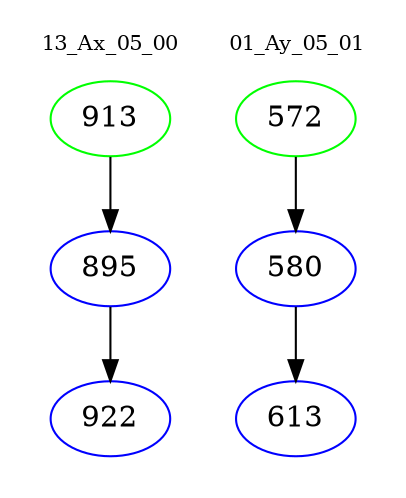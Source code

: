 digraph{
subgraph cluster_0 {
color = white
label = "13_Ax_05_00";
fontsize=10;
T0_913 [label="913", color="green"]
T0_913 -> T0_895 [color="black"]
T0_895 [label="895", color="blue"]
T0_895 -> T0_922 [color="black"]
T0_922 [label="922", color="blue"]
}
subgraph cluster_1 {
color = white
label = "01_Ay_05_01";
fontsize=10;
T1_572 [label="572", color="green"]
T1_572 -> T1_580 [color="black"]
T1_580 [label="580", color="blue"]
T1_580 -> T1_613 [color="black"]
T1_613 [label="613", color="blue"]
}
}
